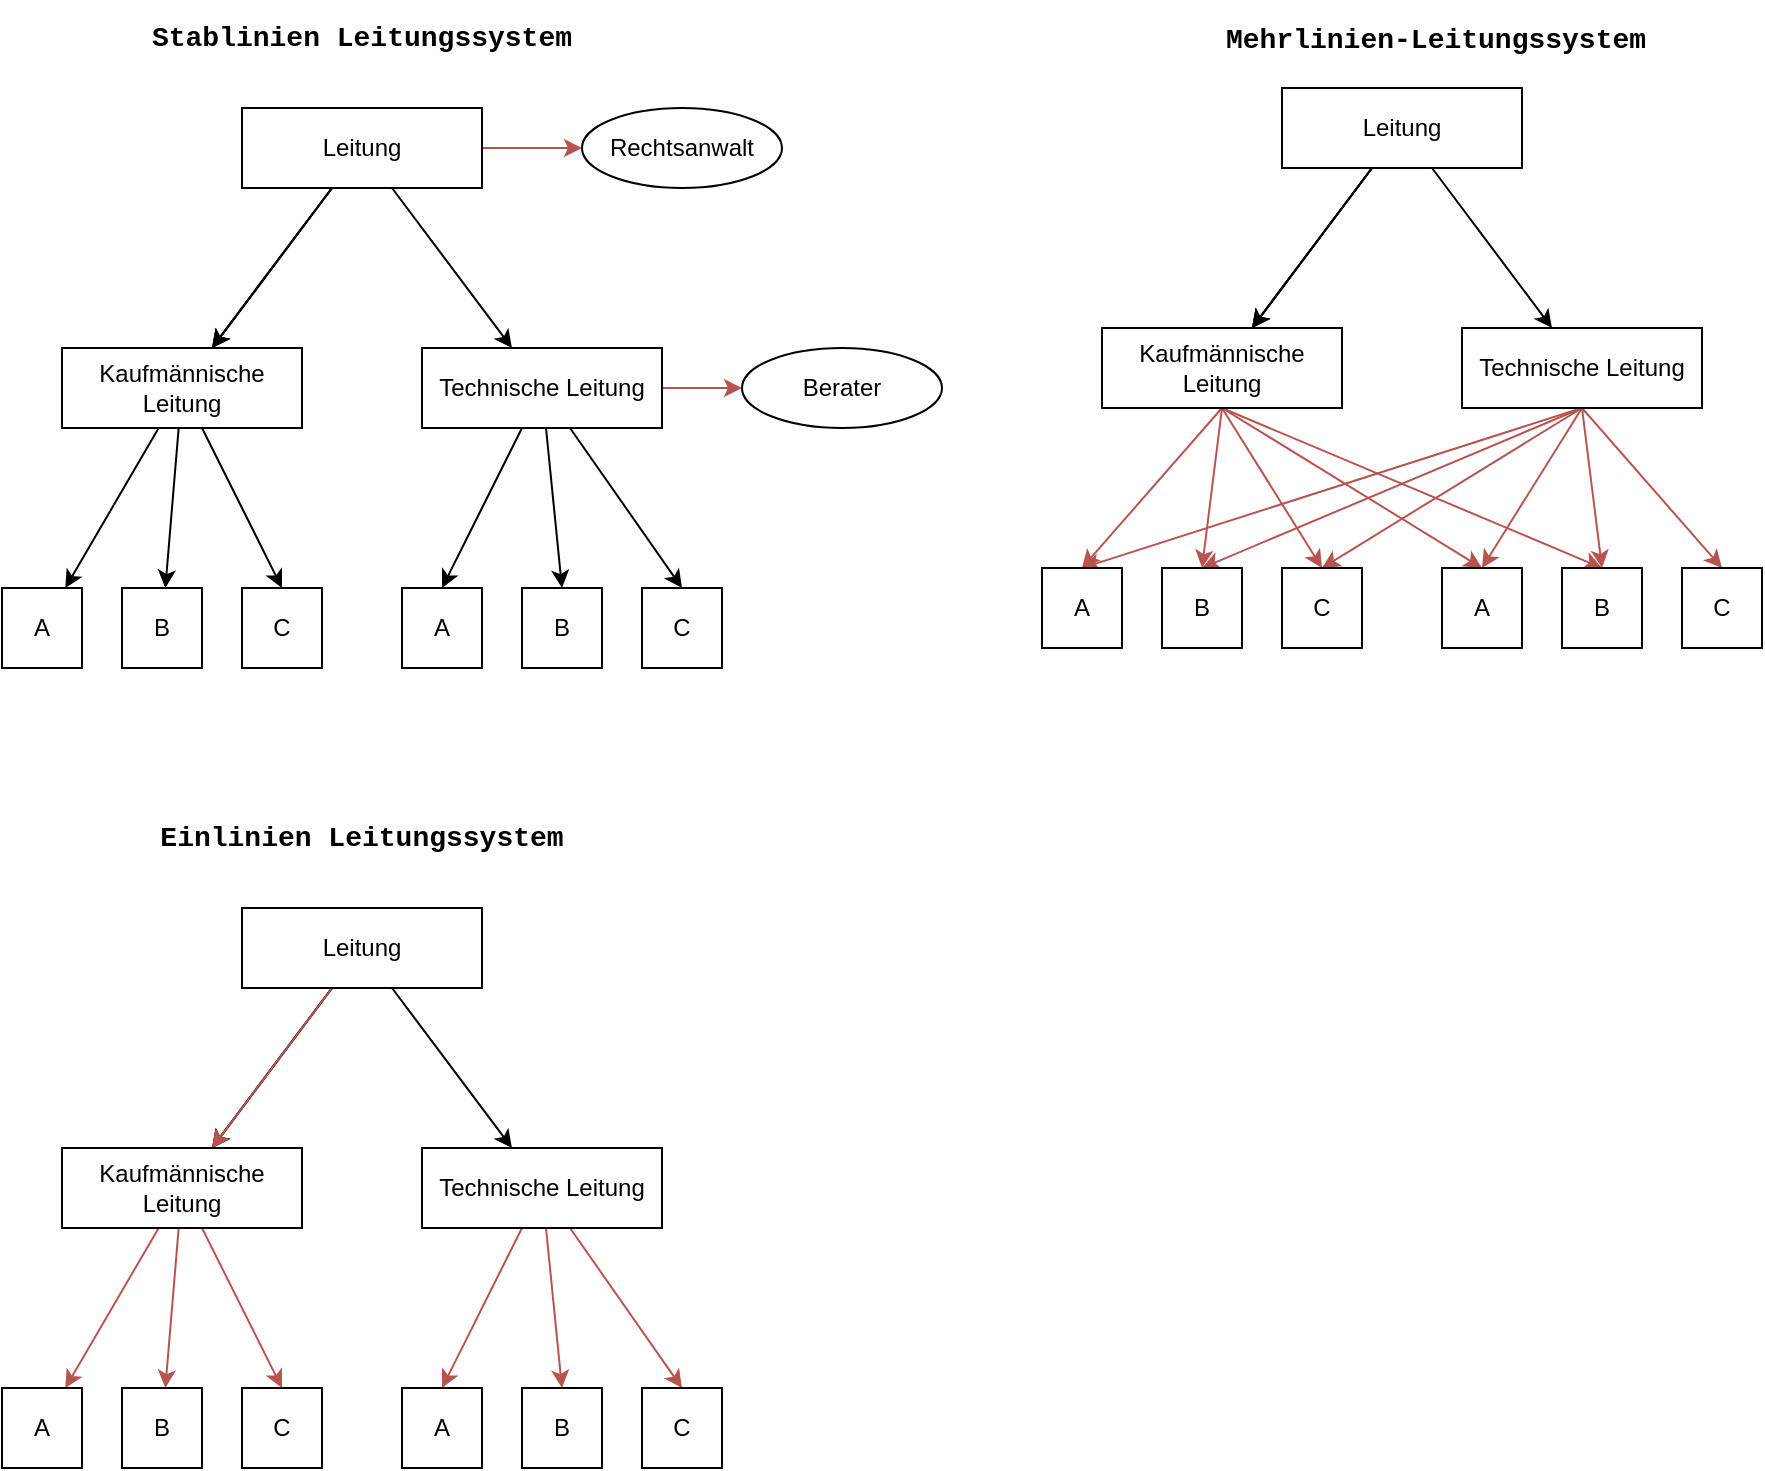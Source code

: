 <mxfile>
    <diagram id="WirUjfV0ubMSceEV40DQ" name="Page-1">
        <mxGraphModel dx="737" dy="472" grid="1" gridSize="10" guides="1" tooltips="1" connect="1" arrows="1" fold="1" page="1" pageScale="1" pageWidth="1200" pageHeight="1000" math="0" shadow="0">
            <root>
                <mxCell id="0"/>
                <mxCell id="1" parent="0"/>
                <mxCell id="2" value="&lt;h1 style=&quot;font-family: Consolas, &amp;quot;Courier New&amp;quot;, monospace; font-size: 14px; line-height: 19px;&quot;&gt;&lt;span style=&quot;font-weight: bold;&quot;&gt;&lt;font&gt;Stablinien Leitungssystem&lt;/font&gt;&lt;/span&gt;&lt;/h1&gt;" style="text;html=1;strokeColor=none;fillColor=none;align=center;verticalAlign=middle;whiteSpace=wrap;rounded=0;labelBackgroundColor=none;fontColor=#000000;" parent="1" vertex="1">
                    <mxGeometry x="75" y="30" width="250" height="30" as="geometry"/>
                </mxCell>
                <mxCell id="5" value="" style="edgeStyle=none;html=1;" parent="1" source="3" target="4" edge="1">
                    <mxGeometry relative="1" as="geometry"/>
                </mxCell>
                <mxCell id="6" value="" style="edgeStyle=none;html=1;" parent="1" source="3" target="4" edge="1">
                    <mxGeometry relative="1" as="geometry"/>
                </mxCell>
                <mxCell id="7" value="" style="edgeStyle=none;html=1;" parent="1" source="3" target="4" edge="1">
                    <mxGeometry relative="1" as="geometry"/>
                </mxCell>
                <mxCell id="9" value="" style="edgeStyle=none;html=1;" parent="1" source="3" target="8" edge="1">
                    <mxGeometry relative="1" as="geometry"/>
                </mxCell>
                <mxCell id="176" value="" style="edgeStyle=none;html=1;fillColor=#f8cecc;strokeColor=#b85450;" edge="1" parent="1" source="3" target="175">
                    <mxGeometry relative="1" as="geometry"/>
                </mxCell>
                <mxCell id="3" value="Leitung" style="rounded=0;whiteSpace=wrap;html=1;" parent="1" vertex="1">
                    <mxGeometry x="140" y="80" width="120" height="40" as="geometry"/>
                </mxCell>
                <mxCell id="11" value="" style="edgeStyle=none;html=1;" parent="1" source="4" target="10" edge="1">
                    <mxGeometry relative="1" as="geometry"/>
                </mxCell>
                <mxCell id="17" style="edgeStyle=none;html=1;" parent="1" source="4" target="12" edge="1">
                    <mxGeometry relative="1" as="geometry"/>
                </mxCell>
                <mxCell id="18" style="edgeStyle=none;html=1;entryX=0.5;entryY=0;entryDx=0;entryDy=0;" parent="1" source="4" target="13" edge="1">
                    <mxGeometry relative="1" as="geometry"/>
                </mxCell>
                <mxCell id="4" value="Kaufmännische Leitung" style="rounded=0;whiteSpace=wrap;html=1;" parent="1" vertex="1">
                    <mxGeometry x="50" y="200" width="120" height="40" as="geometry"/>
                </mxCell>
                <mxCell id="19" style="edgeStyle=none;html=1;entryX=0.5;entryY=0;entryDx=0;entryDy=0;" parent="1" source="8" target="14" edge="1">
                    <mxGeometry relative="1" as="geometry"/>
                </mxCell>
                <mxCell id="20" style="edgeStyle=none;html=1;entryX=0.5;entryY=0;entryDx=0;entryDy=0;" parent="1" source="8" target="16" edge="1">
                    <mxGeometry relative="1" as="geometry"/>
                </mxCell>
                <mxCell id="21" style="edgeStyle=none;html=1;entryX=0.5;entryY=0;entryDx=0;entryDy=0;" parent="1" source="8" target="15" edge="1">
                    <mxGeometry relative="1" as="geometry"/>
                </mxCell>
                <mxCell id="178" value="" style="edgeStyle=none;html=1;fillColor=#f8cecc;strokeColor=#b85450;" edge="1" parent="1" source="8" target="177">
                    <mxGeometry relative="1" as="geometry"/>
                </mxCell>
                <mxCell id="8" value="Technische Leitung" style="rounded=0;whiteSpace=wrap;html=1;" parent="1" vertex="1">
                    <mxGeometry x="230" y="200" width="120" height="40" as="geometry"/>
                </mxCell>
                <mxCell id="10" value="A" style="whiteSpace=wrap;html=1;rounded=0;" parent="1" vertex="1">
                    <mxGeometry x="20" y="320" width="40" height="40" as="geometry"/>
                </mxCell>
                <mxCell id="12" value="B" style="whiteSpace=wrap;html=1;rounded=0;" parent="1" vertex="1">
                    <mxGeometry x="80" y="320" width="40" height="40" as="geometry"/>
                </mxCell>
                <mxCell id="13" value="C" style="whiteSpace=wrap;html=1;rounded=0;" parent="1" vertex="1">
                    <mxGeometry x="140" y="320" width="40" height="40" as="geometry"/>
                </mxCell>
                <mxCell id="14" value="A" style="whiteSpace=wrap;html=1;rounded=0;" parent="1" vertex="1">
                    <mxGeometry x="220" y="320" width="40" height="40" as="geometry"/>
                </mxCell>
                <mxCell id="15" value="B" style="whiteSpace=wrap;html=1;rounded=0;" parent="1" vertex="1">
                    <mxGeometry x="280" y="320" width="40" height="40" as="geometry"/>
                </mxCell>
                <mxCell id="16" value="C" style="whiteSpace=wrap;html=1;rounded=0;" parent="1" vertex="1">
                    <mxGeometry x="340" y="320" width="40" height="40" as="geometry"/>
                </mxCell>
                <mxCell id="175" value="Rechtsanwalt" style="ellipse;whiteSpace=wrap;html=1;rounded=0;" vertex="1" parent="1">
                    <mxGeometry x="310" y="80" width="100" height="40" as="geometry"/>
                </mxCell>
                <mxCell id="177" value="Berater" style="ellipse;whiteSpace=wrap;html=1;rounded=0;" vertex="1" parent="1">
                    <mxGeometry x="390" y="200" width="100" height="40" as="geometry"/>
                </mxCell>
                <mxCell id="179" value="&lt;div style=&quot;line-height: 19px;&quot;&gt;&lt;font face=&quot;Consolas, Courier New, monospace&quot;&gt;&lt;span style=&quot;font-size: 14px;&quot;&gt;&lt;b&gt;Mehrlinien-Leitungssystem&lt;/b&gt;&lt;/span&gt;&lt;/font&gt;&lt;br&gt;&lt;/div&gt;" style="text;whiteSpace=wrap;html=1;fontColor=#000000;labelBackgroundColor=none;" vertex="1" parent="1">
                    <mxGeometry x="630" y="30" width="220" height="40" as="geometry"/>
                </mxCell>
                <mxCell id="180" value="" style="edgeStyle=none;html=1;" edge="1" parent="1" source="184" target="190">
                    <mxGeometry relative="1" as="geometry"/>
                </mxCell>
                <mxCell id="181" value="" style="edgeStyle=none;html=1;" edge="1" parent="1" source="184" target="190">
                    <mxGeometry relative="1" as="geometry"/>
                </mxCell>
                <mxCell id="182" value="" style="edgeStyle=none;html=1;" edge="1" parent="1" source="184" target="190">
                    <mxGeometry relative="1" as="geometry"/>
                </mxCell>
                <mxCell id="183" value="" style="edgeStyle=none;html=1;" edge="1" parent="1" source="184" target="196">
                    <mxGeometry relative="1" as="geometry"/>
                </mxCell>
                <mxCell id="184" value="Leitung" style="rounded=0;whiteSpace=wrap;html=1;" vertex="1" parent="1">
                    <mxGeometry x="660" y="70" width="120" height="40" as="geometry"/>
                </mxCell>
                <mxCell id="185" style="edgeStyle=none;html=1;exitX=0.5;exitY=1;exitDx=0;exitDy=0;entryX=0.5;entryY=0;entryDx=0;entryDy=0;fontColor=#000000;fillColor=#f8cecc;strokeColor=#b85450;" edge="1" parent="1" source="190" target="200">
                    <mxGeometry relative="1" as="geometry"/>
                </mxCell>
                <mxCell id="186" style="edgeStyle=none;html=1;exitX=0.5;exitY=1;exitDx=0;exitDy=0;entryX=0.5;entryY=0;entryDx=0;entryDy=0;fontColor=#000000;fillColor=#f8cecc;strokeColor=#b85450;" edge="1" parent="1" source="190" target="201">
                    <mxGeometry relative="1" as="geometry"/>
                </mxCell>
                <mxCell id="187" style="edgeStyle=none;html=1;exitX=0.5;exitY=1;exitDx=0;exitDy=0;entryX=0.5;entryY=0;entryDx=0;entryDy=0;fontColor=#000000;fillColor=#f8cecc;strokeColor=#b85450;" edge="1" parent="1" source="190" target="197">
                    <mxGeometry relative="1" as="geometry"/>
                </mxCell>
                <mxCell id="188" style="edgeStyle=none;html=1;exitX=0.5;exitY=1;exitDx=0;exitDy=0;entryX=0.5;entryY=0;entryDx=0;entryDy=0;fontColor=#000000;fillColor=#f8cecc;strokeColor=#b85450;" edge="1" parent="1" source="190" target="198">
                    <mxGeometry relative="1" as="geometry"/>
                </mxCell>
                <mxCell id="189" style="edgeStyle=none;html=1;exitX=0.5;exitY=1;exitDx=0;exitDy=0;entryX=0.5;entryY=0;entryDx=0;entryDy=0;fontColor=#000000;fillColor=#f8cecc;strokeColor=#b85450;" edge="1" parent="1" source="190" target="199">
                    <mxGeometry relative="1" as="geometry"/>
                </mxCell>
                <mxCell id="190" value="Kaufmännische Leitung" style="rounded=0;whiteSpace=wrap;html=1;" vertex="1" parent="1">
                    <mxGeometry x="570" y="190" width="120" height="40" as="geometry"/>
                </mxCell>
                <mxCell id="191" style="edgeStyle=none;html=1;exitX=0.5;exitY=1;exitDx=0;exitDy=0;entryX=0.5;entryY=0;entryDx=0;entryDy=0;fontColor=#000000;fillColor=#f8cecc;strokeColor=#b85450;" edge="1" parent="1" source="196" target="199">
                    <mxGeometry relative="1" as="geometry"/>
                </mxCell>
                <mxCell id="192" style="edgeStyle=none;html=1;exitX=0.5;exitY=1;exitDx=0;exitDy=0;fontColor=#000000;fillColor=#f8cecc;strokeColor=#b85450;" edge="1" parent="1" source="196">
                    <mxGeometry relative="1" as="geometry">
                        <mxPoint x="620" y="310" as="targetPoint"/>
                    </mxGeometry>
                </mxCell>
                <mxCell id="193" style="edgeStyle=none;html=1;exitX=0.5;exitY=1;exitDx=0;exitDy=0;entryX=0.5;entryY=0;entryDx=0;entryDy=0;fontColor=#000000;fillColor=#f8cecc;strokeColor=#b85450;" edge="1" parent="1" source="196" target="197">
                    <mxGeometry relative="1" as="geometry"/>
                </mxCell>
                <mxCell id="194" style="edgeStyle=none;html=1;exitX=0.5;exitY=1;exitDx=0;exitDy=0;entryX=0.5;entryY=0;entryDx=0;entryDy=0;fontColor=#000000;fillColor=#f8cecc;strokeColor=#b85450;" edge="1" parent="1" source="196" target="200">
                    <mxGeometry relative="1" as="geometry"/>
                </mxCell>
                <mxCell id="195" style="edgeStyle=none;html=1;exitX=0.5;exitY=1;exitDx=0;exitDy=0;entryX=0.5;entryY=0;entryDx=0;entryDy=0;fontColor=#000000;fillColor=#f8cecc;strokeColor=#b85450;" edge="1" parent="1" source="196" target="201">
                    <mxGeometry relative="1" as="geometry"/>
                </mxCell>
                <mxCell id="203" style="edgeStyle=none;html=1;exitX=0.5;exitY=1;exitDx=0;exitDy=0;entryX=0.5;entryY=0;entryDx=0;entryDy=0;fillColor=#f8cecc;strokeColor=#b85450;" edge="1" parent="1" source="196" target="202">
                    <mxGeometry relative="1" as="geometry"/>
                </mxCell>
                <mxCell id="196" value="Technische Leitung" style="rounded=0;whiteSpace=wrap;html=1;" vertex="1" parent="1">
                    <mxGeometry x="750" y="190" width="120" height="40" as="geometry"/>
                </mxCell>
                <mxCell id="197" value="A" style="whiteSpace=wrap;html=1;rounded=0;" vertex="1" parent="1">
                    <mxGeometry x="540" y="310" width="40" height="40" as="geometry"/>
                </mxCell>
                <mxCell id="198" value="B" style="whiteSpace=wrap;html=1;rounded=0;" vertex="1" parent="1">
                    <mxGeometry x="600" y="310" width="40" height="40" as="geometry"/>
                </mxCell>
                <mxCell id="199" value="C" style="whiteSpace=wrap;html=1;rounded=0;" vertex="1" parent="1">
                    <mxGeometry x="660" y="310" width="40" height="40" as="geometry"/>
                </mxCell>
                <mxCell id="200" value="A" style="whiteSpace=wrap;html=1;rounded=0;" vertex="1" parent="1">
                    <mxGeometry x="740" y="310" width="40" height="40" as="geometry"/>
                </mxCell>
                <mxCell id="201" value="B" style="whiteSpace=wrap;html=1;rounded=0;" vertex="1" parent="1">
                    <mxGeometry x="800" y="310" width="40" height="40" as="geometry"/>
                </mxCell>
                <mxCell id="202" value="C" style="whiteSpace=wrap;html=1;rounded=0;" vertex="1" parent="1">
                    <mxGeometry x="860" y="310" width="40" height="40" as="geometry"/>
                </mxCell>
                <mxCell id="204" value="&lt;h1 style=&quot;font-family: Consolas, &amp;quot;Courier New&amp;quot;, monospace; font-size: 14px; line-height: 19px;&quot;&gt;&lt;span style=&quot;font-weight: bold;&quot;&gt;&lt;font&gt;Einlinien Leitungssystem&lt;/font&gt;&lt;/span&gt;&lt;/h1&gt;" style="text;html=1;strokeColor=none;fillColor=none;align=center;verticalAlign=middle;whiteSpace=wrap;rounded=0;labelBackgroundColor=none;fontColor=#000000;" vertex="1" parent="1">
                    <mxGeometry x="75" y="430" width="250" height="30" as="geometry"/>
                </mxCell>
                <mxCell id="205" value="" style="edgeStyle=none;html=1;" edge="1" parent="1" source="210" target="214">
                    <mxGeometry relative="1" as="geometry"/>
                </mxCell>
                <mxCell id="206" value="" style="edgeStyle=none;html=1;" edge="1" parent="1" source="210" target="214">
                    <mxGeometry relative="1" as="geometry"/>
                </mxCell>
                <mxCell id="207" value="" style="edgeStyle=none;html=1;fillColor=#f8cecc;strokeColor=#b85450;" edge="1" parent="1" source="210" target="214">
                    <mxGeometry relative="1" as="geometry"/>
                </mxCell>
                <mxCell id="208" value="" style="edgeStyle=none;html=1;" edge="1" parent="1" source="210" target="219">
                    <mxGeometry relative="1" as="geometry"/>
                </mxCell>
                <mxCell id="210" value="Leitung" style="rounded=0;whiteSpace=wrap;html=1;" vertex="1" parent="1">
                    <mxGeometry x="140" y="480" width="120" height="40" as="geometry"/>
                </mxCell>
                <mxCell id="211" value="" style="edgeStyle=none;html=1;fillColor=#f8cecc;strokeColor=#b85450;" edge="1" parent="1" source="214" target="220">
                    <mxGeometry relative="1" as="geometry"/>
                </mxCell>
                <mxCell id="212" style="edgeStyle=none;html=1;fillColor=#f8cecc;strokeColor=#b85450;" edge="1" parent="1" source="214" target="221">
                    <mxGeometry relative="1" as="geometry"/>
                </mxCell>
                <mxCell id="213" style="edgeStyle=none;html=1;entryX=0.5;entryY=0;entryDx=0;entryDy=0;fillColor=#f8cecc;strokeColor=#b85450;" edge="1" parent="1" source="214" target="222">
                    <mxGeometry relative="1" as="geometry"/>
                </mxCell>
                <mxCell id="214" value="Kaufmännische Leitung" style="rounded=0;whiteSpace=wrap;html=1;" vertex="1" parent="1">
                    <mxGeometry x="50" y="600" width="120" height="40" as="geometry"/>
                </mxCell>
                <mxCell id="215" style="edgeStyle=none;html=1;entryX=0.5;entryY=0;entryDx=0;entryDy=0;fillColor=#f8cecc;strokeColor=#b85450;" edge="1" parent="1" source="219" target="223">
                    <mxGeometry relative="1" as="geometry"/>
                </mxCell>
                <mxCell id="216" style="edgeStyle=none;html=1;entryX=0.5;entryY=0;entryDx=0;entryDy=0;fillColor=#f8cecc;strokeColor=#b85450;" edge="1" parent="1" source="219" target="225">
                    <mxGeometry relative="1" as="geometry"/>
                </mxCell>
                <mxCell id="217" style="edgeStyle=none;html=1;entryX=0.5;entryY=0;entryDx=0;entryDy=0;fillColor=#f8cecc;strokeColor=#b85450;" edge="1" parent="1" source="219" target="224">
                    <mxGeometry relative="1" as="geometry"/>
                </mxCell>
                <mxCell id="219" value="Technische Leitung" style="rounded=0;whiteSpace=wrap;html=1;" vertex="1" parent="1">
                    <mxGeometry x="230" y="600" width="120" height="40" as="geometry"/>
                </mxCell>
                <mxCell id="220" value="A" style="whiteSpace=wrap;html=1;rounded=0;" vertex="1" parent="1">
                    <mxGeometry x="20" y="720" width="40" height="40" as="geometry"/>
                </mxCell>
                <mxCell id="221" value="B" style="whiteSpace=wrap;html=1;rounded=0;" vertex="1" parent="1">
                    <mxGeometry x="80" y="720" width="40" height="40" as="geometry"/>
                </mxCell>
                <mxCell id="222" value="C" style="whiteSpace=wrap;html=1;rounded=0;" vertex="1" parent="1">
                    <mxGeometry x="140" y="720" width="40" height="40" as="geometry"/>
                </mxCell>
                <mxCell id="223" value="A" style="whiteSpace=wrap;html=1;rounded=0;" vertex="1" parent="1">
                    <mxGeometry x="220" y="720" width="40" height="40" as="geometry"/>
                </mxCell>
                <mxCell id="224" value="B" style="whiteSpace=wrap;html=1;rounded=0;" vertex="1" parent="1">
                    <mxGeometry x="280" y="720" width="40" height="40" as="geometry"/>
                </mxCell>
                <mxCell id="225" value="C" style="whiteSpace=wrap;html=1;rounded=0;" vertex="1" parent="1">
                    <mxGeometry x="340" y="720" width="40" height="40" as="geometry"/>
                </mxCell>
            </root>
        </mxGraphModel>
    </diagram>
</mxfile>